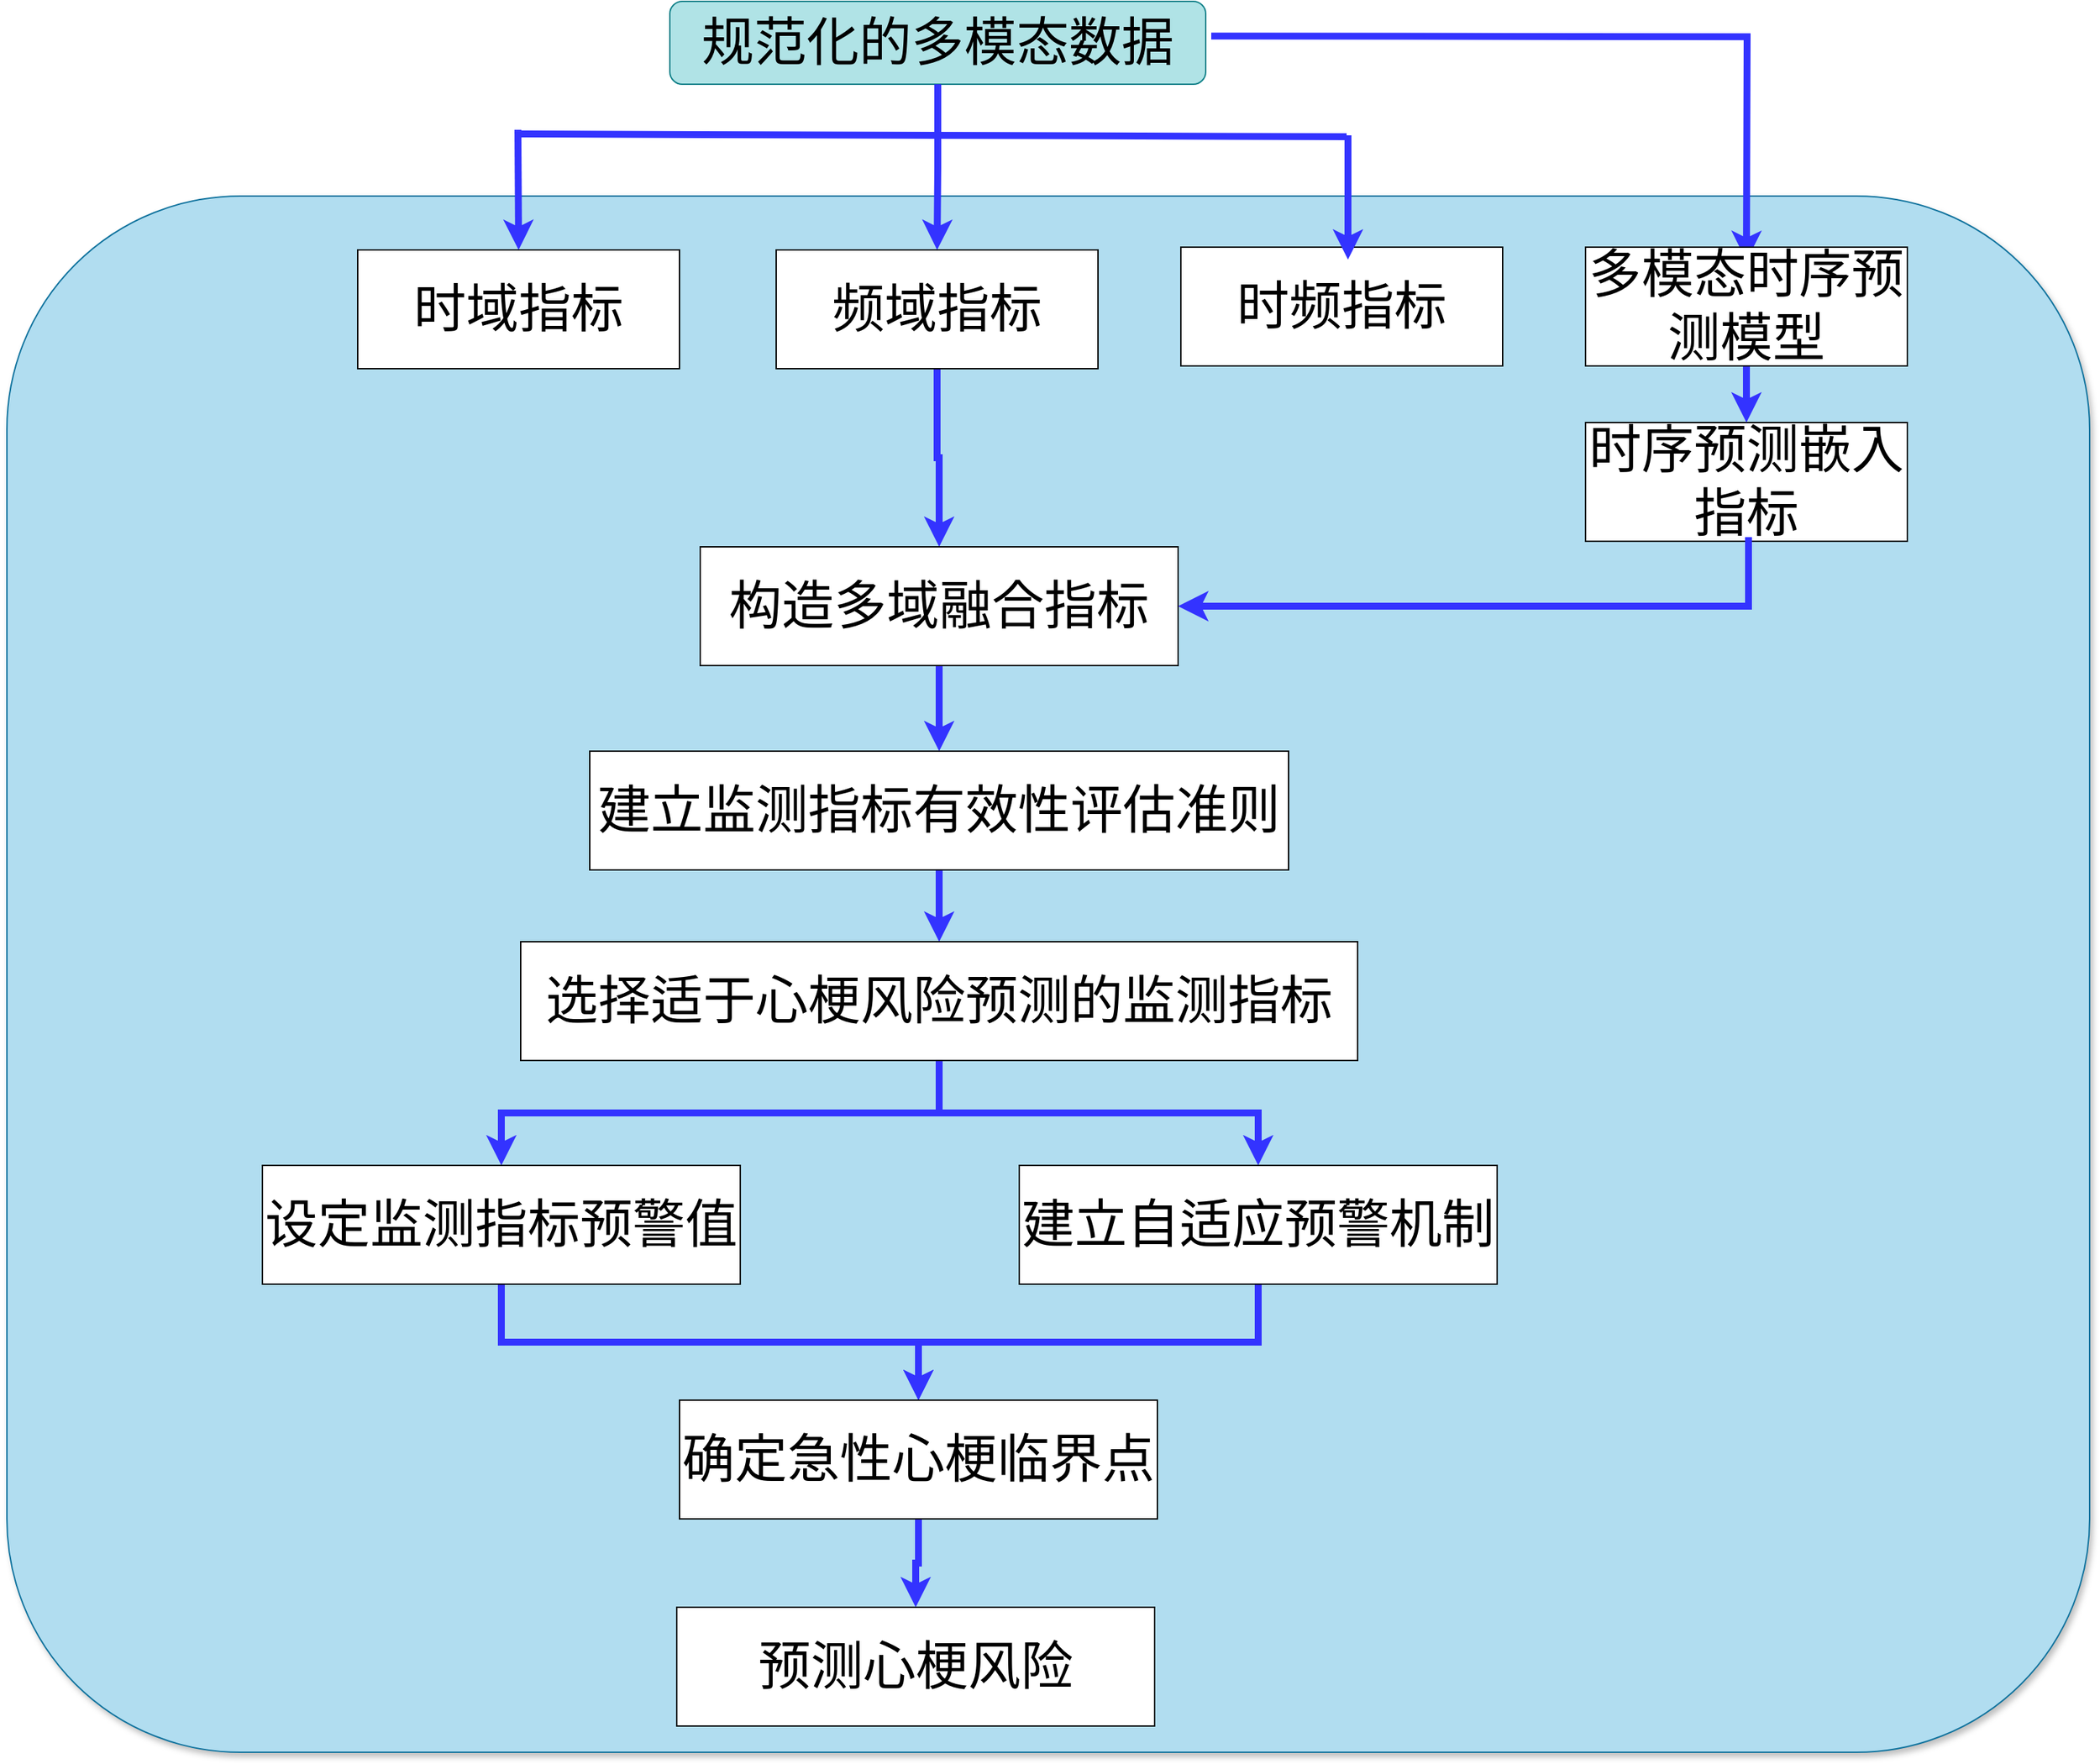 <mxfile version="26.1.1">
  <diagram name="第 1 页" id="wwlgNYr-UwYp3xojUZbW">
    <mxGraphModel dx="3183" dy="1069" grid="0" gridSize="10" guides="1" tooltips="1" connect="1" arrows="1" fold="1" page="1" pageScale="1" pageWidth="3300" pageHeight="4681" math="0" shadow="0">
      <root>
        <mxCell id="0" />
        <mxCell id="1" parent="0" />
        <mxCell id="vZttXODWJbesYvVV4wbs-1" value="" style="rounded=1;whiteSpace=wrap;html=1;shadow=1;fillColor=#b1ddf0;strokeColor=#10739e;align=center;glass=0;" vertex="1" parent="1">
          <mxGeometry x="1599" y="1852" width="1508" height="1127" as="geometry" />
        </mxCell>
        <mxCell id="vZttXODWJbesYvVV4wbs-2" value="&lt;span style=&quot;font-size: 38px;&quot;&gt;规范化的多模态数据&lt;/span&gt;" style="rounded=1;whiteSpace=wrap;html=1;fillColor=#b0e3e6;strokeColor=#0e8088;" vertex="1" parent="1">
          <mxGeometry x="2079" y="1711" width="388" height="60" as="geometry" />
        </mxCell>
        <mxCell id="vZttXODWJbesYvVV4wbs-3" value="&lt;font style=&quot;font-size: 38px;&quot;&gt;时域指标&lt;/font&gt;" style="rounded=0;whiteSpace=wrap;html=1;" vertex="1" parent="1">
          <mxGeometry x="1853" y="1891" width="233" height="86" as="geometry" />
        </mxCell>
        <mxCell id="vZttXODWJbesYvVV4wbs-4" style="edgeStyle=orthogonalEdgeStyle;rounded=0;orthogonalLoop=1;jettySize=auto;html=1;strokeWidth=5;strokeColor=#3333FF;" edge="1" parent="1" source="vZttXODWJbesYvVV4wbs-5" target="vZttXODWJbesYvVV4wbs-9">
          <mxGeometry relative="1" as="geometry" />
        </mxCell>
        <mxCell id="vZttXODWJbesYvVV4wbs-5" value="&lt;font style=&quot;font-size: 38px;&quot;&gt;频域指标&lt;/font&gt;" style="rounded=0;whiteSpace=wrap;html=1;" vertex="1" parent="1">
          <mxGeometry x="2156" y="1891" width="233" height="86" as="geometry" />
        </mxCell>
        <mxCell id="vZttXODWJbesYvVV4wbs-6" value="&lt;font style=&quot;font-size: 38px;&quot;&gt;时频指标&lt;/font&gt;" style="rounded=0;whiteSpace=wrap;html=1;" vertex="1" parent="1">
          <mxGeometry x="2449" y="1889" width="233" height="86" as="geometry" />
        </mxCell>
        <mxCell id="vZttXODWJbesYvVV4wbs-7" value="&lt;font style=&quot;font-size: 38px;&quot;&gt;时序预测嵌入指标&lt;/font&gt;" style="rounded=0;whiteSpace=wrap;html=1;" vertex="1" parent="1">
          <mxGeometry x="2742" y="2016" width="233" height="86" as="geometry" />
        </mxCell>
        <mxCell id="vZttXODWJbesYvVV4wbs-8" style="edgeStyle=orthogonalEdgeStyle;rounded=0;orthogonalLoop=1;jettySize=auto;html=1;strokeColor=#3333FF;strokeWidth=5;" edge="1" parent="1" source="vZttXODWJbesYvVV4wbs-9" target="vZttXODWJbesYvVV4wbs-11">
          <mxGeometry relative="1" as="geometry" />
        </mxCell>
        <mxCell id="vZttXODWJbesYvVV4wbs-9" value="&lt;font style=&quot;font-size: 38px;&quot;&gt;构造多域融合指标&lt;/font&gt;" style="rounded=0;whiteSpace=wrap;html=1;" vertex="1" parent="1">
          <mxGeometry x="2101" y="2106" width="346" height="86" as="geometry" />
        </mxCell>
        <mxCell id="vZttXODWJbesYvVV4wbs-10" style="edgeStyle=orthogonalEdgeStyle;rounded=0;orthogonalLoop=1;jettySize=auto;html=1;strokeWidth=5;strokeColor=#3333FF;" edge="1" parent="1" source="vZttXODWJbesYvVV4wbs-11" target="vZttXODWJbesYvVV4wbs-14">
          <mxGeometry relative="1" as="geometry" />
        </mxCell>
        <mxCell id="vZttXODWJbesYvVV4wbs-11" value="&lt;font style=&quot;font-size: 38px;&quot;&gt;建立监测指标有效性评估准则&lt;/font&gt;" style="rounded=0;whiteSpace=wrap;html=1;" vertex="1" parent="1">
          <mxGeometry x="2021" y="2254" width="506" height="86" as="geometry" />
        </mxCell>
        <mxCell id="vZttXODWJbesYvVV4wbs-12" style="edgeStyle=orthogonalEdgeStyle;rounded=0;orthogonalLoop=1;jettySize=auto;html=1;entryX=0.5;entryY=0;entryDx=0;entryDy=0;strokeWidth=5;strokeColor=#3333FF;" edge="1" parent="1" source="vZttXODWJbesYvVV4wbs-14" target="vZttXODWJbesYvVV4wbs-16">
          <mxGeometry relative="1" as="geometry" />
        </mxCell>
        <mxCell id="vZttXODWJbesYvVV4wbs-13" style="edgeStyle=orthogonalEdgeStyle;rounded=0;orthogonalLoop=1;jettySize=auto;html=1;entryX=0.5;entryY=0;entryDx=0;entryDy=0;strokeWidth=5;strokeColor=#3333FF;" edge="1" parent="1" source="vZttXODWJbesYvVV4wbs-14" target="vZttXODWJbesYvVV4wbs-18">
          <mxGeometry relative="1" as="geometry" />
        </mxCell>
        <mxCell id="vZttXODWJbesYvVV4wbs-14" value="&lt;font style=&quot;font-size: 38px;&quot;&gt;选择适于心梗风险预测的监测指标&lt;/font&gt;" style="rounded=0;whiteSpace=wrap;html=1;" vertex="1" parent="1">
          <mxGeometry x="1971" y="2392" width="606" height="86" as="geometry" />
        </mxCell>
        <mxCell id="vZttXODWJbesYvVV4wbs-15" style="edgeStyle=orthogonalEdgeStyle;rounded=0;orthogonalLoop=1;jettySize=auto;html=1;strokeWidth=5;strokeColor=#3333FF;" edge="1" parent="1" source="vZttXODWJbesYvVV4wbs-16" target="vZttXODWJbesYvVV4wbs-20">
          <mxGeometry relative="1" as="geometry" />
        </mxCell>
        <mxCell id="vZttXODWJbesYvVV4wbs-16" value="&lt;font style=&quot;font-size: 38px;&quot;&gt;设定监测指标预警值&lt;/font&gt;" style="rounded=0;whiteSpace=wrap;html=1;" vertex="1" parent="1">
          <mxGeometry x="1784" y="2554" width="346" height="86" as="geometry" />
        </mxCell>
        <mxCell id="vZttXODWJbesYvVV4wbs-17" style="edgeStyle=orthogonalEdgeStyle;rounded=0;orthogonalLoop=1;jettySize=auto;html=1;entryX=0.5;entryY=0;entryDx=0;entryDy=0;strokeWidth=5;strokeColor=#3333FF;" edge="1" parent="1" source="vZttXODWJbesYvVV4wbs-18" target="vZttXODWJbesYvVV4wbs-20">
          <mxGeometry relative="1" as="geometry" />
        </mxCell>
        <mxCell id="vZttXODWJbesYvVV4wbs-18" value="&lt;font style=&quot;font-size: 38px;&quot;&gt;建立自适应预警机制&lt;/font&gt;" style="rounded=0;whiteSpace=wrap;html=1;" vertex="1" parent="1">
          <mxGeometry x="2332" y="2554" width="346" height="86" as="geometry" />
        </mxCell>
        <mxCell id="vZttXODWJbesYvVV4wbs-19" style="edgeStyle=orthogonalEdgeStyle;rounded=0;orthogonalLoop=1;jettySize=auto;html=1;entryX=0.5;entryY=0;entryDx=0;entryDy=0;strokeWidth=5;strokeColor=#3333FF;" edge="1" parent="1" source="vZttXODWJbesYvVV4wbs-20" target="vZttXODWJbesYvVV4wbs-29">
          <mxGeometry relative="1" as="geometry" />
        </mxCell>
        <mxCell id="vZttXODWJbesYvVV4wbs-20" value="&lt;font style=&quot;font-size: 38px;&quot;&gt;确定急性心梗临界点&lt;/font&gt;" style="rounded=0;whiteSpace=wrap;html=1;" vertex="1" parent="1">
          <mxGeometry x="2086" y="2724" width="346" height="86" as="geometry" />
        </mxCell>
        <mxCell id="vZttXODWJbesYvVV4wbs-21" style="edgeStyle=orthogonalEdgeStyle;rounded=0;orthogonalLoop=1;jettySize=auto;html=1;entryX=0.5;entryY=0;entryDx=0;entryDy=0;strokeWidth=5;strokeColor=#3333FF;exitX=0.5;exitY=1;exitDx=0;exitDy=0;" edge="1" parent="1" source="vZttXODWJbesYvVV4wbs-2" target="vZttXODWJbesYvVV4wbs-5">
          <mxGeometry relative="1" as="geometry">
            <mxPoint x="2276" y="1797" as="sourcePoint" />
            <mxPoint x="2277" y="1939" as="targetPoint" />
          </mxGeometry>
        </mxCell>
        <mxCell id="vZttXODWJbesYvVV4wbs-22" value="" style="endArrow=none;html=1;rounded=0;strokeWidth=5;strokeColor=#3333FF;" edge="1" parent="1">
          <mxGeometry width="50" height="50" relative="1" as="geometry">
            <mxPoint x="1971" y="1807" as="sourcePoint" />
            <mxPoint x="2569" y="1809" as="targetPoint" />
          </mxGeometry>
        </mxCell>
        <mxCell id="vZttXODWJbesYvVV4wbs-23" style="edgeStyle=orthogonalEdgeStyle;rounded=0;orthogonalLoop=1;jettySize=auto;html=1;strokeWidth=5;strokeColor=#3333FF;entryX=0.5;entryY=0;entryDx=0;entryDy=0;" edge="1" parent="1" target="vZttXODWJbesYvVV4wbs-3">
          <mxGeometry relative="1" as="geometry">
            <mxPoint x="1969" y="1804" as="sourcePoint" />
            <mxPoint x="1978" y="1883" as="targetPoint" />
          </mxGeometry>
        </mxCell>
        <mxCell id="vZttXODWJbesYvVV4wbs-24" style="edgeStyle=orthogonalEdgeStyle;rounded=0;orthogonalLoop=1;jettySize=auto;html=1;strokeWidth=5;strokeColor=#3333FF;entryX=0.5;entryY=0;entryDx=0;entryDy=0;" edge="1" parent="1">
          <mxGeometry relative="1" as="geometry">
            <mxPoint x="2570" y="1808" as="sourcePoint" />
            <mxPoint x="2570" y="1898" as="targetPoint" />
          </mxGeometry>
        </mxCell>
        <mxCell id="vZttXODWJbesYvVV4wbs-25" style="edgeStyle=orthogonalEdgeStyle;rounded=0;orthogonalLoop=1;jettySize=auto;html=1;strokeColor=#3333FF;strokeWidth=5;entryX=0.5;entryY=0;entryDx=0;entryDy=0;" edge="1" parent="1">
          <mxGeometry relative="1" as="geometry">
            <mxPoint x="2471" y="1736.09" as="sourcePoint" />
            <mxPoint x="2858.5" y="1899" as="targetPoint" />
          </mxGeometry>
        </mxCell>
        <mxCell id="vZttXODWJbesYvVV4wbs-26" style="edgeStyle=orthogonalEdgeStyle;rounded=0;orthogonalLoop=1;jettySize=auto;html=1;entryX=0.5;entryY=0;entryDx=0;entryDy=0;strokeColor=#3333FF;strokeWidth=5;" edge="1" parent="1" source="vZttXODWJbesYvVV4wbs-27" target="vZttXODWJbesYvVV4wbs-7">
          <mxGeometry relative="1" as="geometry" />
        </mxCell>
        <mxCell id="vZttXODWJbesYvVV4wbs-27" value="&lt;span style=&quot;font-size: 38px;&quot;&gt;多模态时序预测模型&lt;/span&gt;" style="rounded=0;whiteSpace=wrap;html=1;" vertex="1" parent="1">
          <mxGeometry x="2742" y="1889" width="233" height="86" as="geometry" />
        </mxCell>
        <mxCell id="vZttXODWJbesYvVV4wbs-28" style="edgeStyle=orthogonalEdgeStyle;rounded=0;orthogonalLoop=1;jettySize=auto;html=1;entryX=1;entryY=0.5;entryDx=0;entryDy=0;strokeWidth=5;strokeColor=#3333FF;exitX=0.5;exitY=1;exitDx=0;exitDy=0;" edge="1" parent="1" target="vZttXODWJbesYvVV4wbs-9">
          <mxGeometry relative="1" as="geometry">
            <mxPoint x="2860" y="2099" as="sourcePoint" />
            <mxPoint x="2860" y="2233" as="targetPoint" />
            <Array as="points">
              <mxPoint x="2860" y="2149" />
            </Array>
          </mxGeometry>
        </mxCell>
        <mxCell id="vZttXODWJbesYvVV4wbs-29" value="&lt;font style=&quot;font-size: 38px;&quot;&gt;预测心梗风险&lt;/font&gt;" style="rounded=0;whiteSpace=wrap;html=1;" vertex="1" parent="1">
          <mxGeometry x="2084" y="2874" width="346" height="86" as="geometry" />
        </mxCell>
      </root>
    </mxGraphModel>
  </diagram>
</mxfile>
